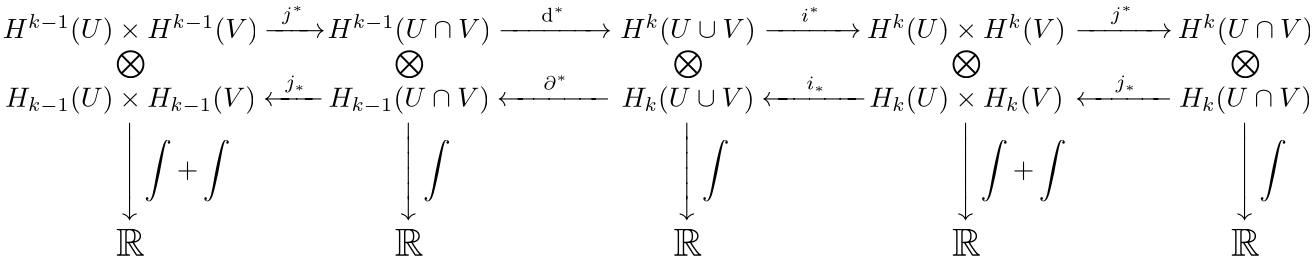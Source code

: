 <?xml version="1.0"?>
<!DOCTYPE ipe SYSTEM "ipe.dtd">
<ipe version="70107" creator="Ipe 7.1.8">
<info created="D:20130413174525" modified="D:20160304172254"/>
<preamble>\usepackage{xypic}
\usepackage{amsmath}
\usepackage{amssymb}</preamble>
<ipestyle name="basic">
<symbol name="arrow/arc(spx)">
<path stroke="sym-stroke" fill="sym-stroke" pen="sym-pen">
0 0 m
-1 0.333 l
-1 -0.333 l
h
</path>
</symbol>
<symbol name="arrow/farc(spx)">
<path stroke="sym-stroke" fill="white" pen="sym-pen">
0 0 m
-1 0.333 l
-1 -0.333 l
h
</path>
</symbol>
<symbol name="mark/circle(sx)" transformations="translations">
<path fill="sym-stroke">
0.6 0 0 0.6 0 0 e
0.4 0 0 0.4 0 0 e
</path>
</symbol>
<symbol name="mark/disk(sx)" transformations="translations">
<path fill="sym-stroke">
0.6 0 0 0.6 0 0 e
</path>
</symbol>
<symbol name="mark/fdisk(sfx)" transformations="translations">
<group>
<path fill="sym-fill">
0.5 0 0 0.5 0 0 e
</path>
<path fill="sym-stroke" fillrule="eofill">
0.6 0 0 0.6 0 0 e
0.4 0 0 0.4 0 0 e
</path>
</group>
</symbol>
<symbol name="mark/box(sx)" transformations="translations">
<path fill="sym-stroke" fillrule="eofill">
-0.6 -0.6 m
0.6 -0.6 l
0.6 0.6 l
-0.6 0.6 l
h
-0.4 -0.4 m
0.4 -0.4 l
0.4 0.4 l
-0.4 0.4 l
h
</path>
</symbol>
<symbol name="mark/square(sx)" transformations="translations">
<path fill="sym-stroke">
-0.6 -0.6 m
0.6 -0.6 l
0.6 0.6 l
-0.6 0.6 l
h
</path>
</symbol>
<symbol name="mark/fsquare(sfx)" transformations="translations">
<group>
<path fill="sym-fill">
-0.5 -0.5 m
0.5 -0.5 l
0.5 0.5 l
-0.5 0.5 l
h
</path>
<path fill="sym-stroke" fillrule="eofill">
-0.6 -0.6 m
0.6 -0.6 l
0.6 0.6 l
-0.6 0.6 l
h
-0.4 -0.4 m
0.4 -0.4 l
0.4 0.4 l
-0.4 0.4 l
h
</path>
</group>
</symbol>
<symbol name="mark/cross(sx)" transformations="translations">
<group>
<path fill="sym-stroke">
-0.43 -0.57 m
0.57 0.43 l
0.43 0.57 l
-0.57 -0.43 l
h
</path>
<path fill="sym-stroke">
-0.43 0.57 m
0.57 -0.43 l
0.43 -0.57 l
-0.57 0.43 l
h
</path>
</group>
</symbol>
<symbol name="arrow/fnormal(spx)">
<path stroke="sym-stroke" fill="white" pen="sym-pen">
0 0 m
-1 0.333 l
-1 -0.333 l
h
</path>
</symbol>
<symbol name="arrow/pointed(spx)">
<path stroke="sym-stroke" fill="sym-stroke" pen="sym-pen">
0 0 m
-1 0.333 l
-0.8 0 l
-1 -0.333 l
h
</path>
</symbol>
<symbol name="arrow/fpointed(spx)">
<path stroke="sym-stroke" fill="white" pen="sym-pen">
0 0 m
-1 0.333 l
-0.8 0 l
-1 -0.333 l
h
</path>
</symbol>
<symbol name="arrow/linear(spx)">
<path stroke="sym-stroke" pen="sym-pen">
-1 0.333 m
0 0 l
-1 -0.333 l
</path>
</symbol>
<symbol name="arrow/fdouble(spx)">
<path stroke="sym-stroke" fill="white" pen="sym-pen">
0 0 m
-1 0.333 l
-1 -0.333 l
h
-1 0 m
-2 0.333 l
-2 -0.333 l
h
</path>
</symbol>
<symbol name="arrow/double(spx)">
<path stroke="sym-stroke" fill="sym-stroke" pen="sym-pen">
0 0 m
-1 0.333 l
-1 -0.333 l
h
-1 0 m
-2 0.333 l
-2 -0.333 l
h
</path>
</symbol>
<pen name="heavier" value="0.8"/>
<pen name="fat" value="1.2"/>
<pen name="ultrafat" value="2"/>
<symbolsize name="large" value="5"/>
<symbolsize name="small" value="2"/>
<symbolsize name="tiny" value="1.1"/>
<arrowsize name="large" value="10"/>
<arrowsize name="small" value="5"/>
<arrowsize name="tiny" value="3"/>
<color name="red" value="1 0 0"/>
<color name="green" value="0 1 0"/>
<color name="blue" value="0 0 1"/>
<color name="yellow" value="1 1 0"/>
<color name="orange" value="1 0.647 0"/>
<color name="gold" value="1 0.843 0"/>
<color name="purple" value="0.627 0.125 0.941"/>
<color name="gray" value="0.745"/>
<color name="brown" value="0.647 0.165 0.165"/>
<color name="navy" value="0 0 0.502"/>
<color name="pink" value="1 0.753 0.796"/>
<color name="seagreen" value="0.18 0.545 0.341"/>
<color name="turquoise" value="0.251 0.878 0.816"/>
<color name="violet" value="0.933 0.51 0.933"/>
<color name="darkblue" value="0 0 0.545"/>
<color name="darkcyan" value="0 0.545 0.545"/>
<color name="darkgray" value="0.663"/>
<color name="darkgreen" value="0 0.392 0"/>
<color name="darkmagenta" value="0.545 0 0.545"/>
<color name="darkorange" value="1 0.549 0"/>
<color name="darkred" value="0.545 0 0"/>
<color name="lightblue" value="0.678 0.847 0.902"/>
<color name="lightcyan" value="0.878 1 1"/>
<color name="lightgray" value="0.827"/>
<color name="lightgreen" value="0.565 0.933 0.565"/>
<color name="lightyellow" value="1 1 0.878"/>
<dashstyle name="dashed" value="[4] 0"/>
<dashstyle name="dotted" value="[1 3] 0"/>
<dashstyle name="dash dotted" value="[4 2 1 2] 0"/>
<dashstyle name="dash dot dotted" value="[4 2 1 2 1 2] 0"/>
<textsize name="large" value="\large"/>
<textsize name="small" value="\small"/>
<textsize name="tiny" value="\tiny"/>
<textsize name="Large" value="\Large"/>
<textsize name="LARGE" value="\LARGE"/>
<textsize name="huge" value="\huge"/>
<textsize name="Huge" value="\Huge"/>
<textsize name="footnote" value="\footnotesize"/>
<textstyle name="center" begin="\begin{center}" end="\end{center}"/>
<textstyle name="itemize" begin="\begin{itemize}" end="\end{itemize}"/>
<textstyle name="item" begin="\begin{itemize}\item{}" end="\end{itemize}"/>
<gridsize name="4 pts" value="4"/>
<gridsize name="8 pts (~3 mm)" value="8"/>
<gridsize name="16 pts (~6 mm)" value="16"/>
<gridsize name="32 pts (~12 mm)" value="32"/>
<gridsize name="10 pts (~3.5 mm)" value="10"/>
<gridsize name="20 pts (~7 mm)" value="20"/>
<gridsize name="14 pts (~5 mm)" value="14"/>
<gridsize name="28 pts (~10 mm)" value="28"/>
<gridsize name="56 pts (~20 mm)" value="56"/>
<anglesize name="90 deg" value="90"/>
<anglesize name="60 deg" value="60"/>
<anglesize name="45 deg" value="45"/>
<anglesize name="30 deg" value="30"/>
<anglesize name="22.5 deg" value="22.5"/>
<tiling name="falling" angle="-60" step="4" width="1"/>
<tiling name="rising" angle="30" step="4" width="1"/>
</ipestyle>
<page>
<layer name="alpha"/>
<view layers="alpha" active="alpha"/>
<text layer="alpha" matrix="1 0 0 1 -0.404789 -2.85845" transformations="translations" pos="136.467 768.888" stroke="black" type="label" width="22.133" height="12.43" depth="7.28" valign="baseline">$\xrightarrow[\phantom{aaia}]{j^*}$</text>
<text matrix="1 0 0 1 83.9202 -2.85845" transformations="translations" pos="136.467 768.888" stroke="black" type="label" width="40.921" height="11.962" depth="6.98" valign="baseline">$\xrightarrow[\phantom{aaaaaaaa}]{\mathrm{d}^*}$</text>
<text matrix="1 0 0 1 179.559 -2.85845" transformations="translations" pos="136.467 768.888" stroke="black" type="label" width="35.097" height="11.959" depth="7.28" valign="baseline">$\xrightarrow[\phantom{aaaaaai}]{i^*}$</text>
<text matrix="1 0 0 1 291.556 -2.85845" transformations="translations" pos="136.467 768.888" stroke="black" type="label" width="35.097" height="12.43" depth="7.28" valign="baseline">$\xrightarrow[\phantom{aaaaaai}]{j^*}$</text>
<text matrix="1 0 0 1 -0.712934 -27.4106" transformations="translations" pos="136.467 768.888" stroke="black" type="label" width="21.946" height="11.72" depth="7.28" valign="baseline">$\xleftarrow[\phantom{aiiii}]{j_*}$</text>
<text matrix="1 0 0 1 83.4545 -27.4106" transformations="translations" pos="136.467 768.888" stroke="black" type="label" width="40.921" height="11.962" depth="6.98" valign="baseline">$\xleftarrow[\phantom{aaaaaaaa}]{\partial^*}$</text>
<text matrix="1 0 0 1 178.68 -27.4106" transformations="translations" pos="136.467 768.888" stroke="black" type="label" width="37.916" height="11.36" depth="7.28" valign="baseline">$\xleftarrow[\phantom{aaaaaaii}]{i_*}$</text>
<text matrix="1 0 0 1 291.646 -27.4106" transformations="translations" pos="136.467 768.888" stroke="black" type="label" width="35.097" height="11.72" depth="7.28" valign="baseline">$\xleftarrow[\phantom{aaaaaai}]{j_*}$</text>
<group>
<text matrix="0 -1 1 0 -683.602 872.594" pos="136.467 768.888" stroke="black" type="label" width="36.6" height="12.432" depth="6.98" valign="baseline">$\xrightarrow[\phantom{aaaaaaa}]{\phantom{j^*}}$</text>
<text matrix="1 0 0 1 -45.2592 8.79379" transformations="translations" pos="87.2872 757.001" stroke="black" type="label" width="91.969" height="8.459" depth="2.49" valign="baseline">$H^{k-1}(U)\times H^{k-1}(V)$</text>
<text matrix="1 0 0 1 -6.38766 1.11587" transformations="translations" pos="88.8652 752.793" stroke="black" type="label" width="11.07" height="7.473" depth="2.49" valign="baseline">$\bigotimes$</text>
<text matrix="1 0 0 1 -51.2876 -0.184165" transformations="translations" pos="94.1251 741.221" stroke="black" type="label" width="90.35" height="7.473" depth="2.49" valign="baseline">$H_{k-1}(U)\times H_{k-1}(V)$</text>
<text matrix="1 0 0 1 -11.2931 -53.8582" transformations="translations" pos="94.1251 741.221" stroke="black" type="label" width="10.361" height="9.883" depth="0" valign="baseline" size="Large">$\mathbb{R}$</text>
<text matrix="1 0 0 1 -1.13509 -25.633" transformations="translations" pos="94.1251 741.221" stroke="black" type="label" width="30.995" height="13.559" depth="8.58" valign="baseline">$\displaystyle\int+\int$</text>
</group>
<group matrix="1 0 0 1 -13.3337 0">
<text matrix="1 0 0 1 84.9461 8.79379" transformations="translations" pos="87.2872 757.001" stroke="black" type="label" width="58.923" height="8.459" depth="2.49" valign="baseline">$H^{k-1}(U\cap V)$</text>
<text matrix="1 0 0 1 107.295 1.11587" transformations="translations" pos="88.8652 752.793" stroke="black" type="label" width="11.07" height="7.473" depth="2.49" valign="baseline">$\bigotimes$</text>
<text matrix="1 0 0 1 78.5136 -0.184165" transformations="translations" pos="94.1251 741.221" stroke="black" type="label" width="58.113" height="7.473" depth="2.49" valign="baseline">$H_{k-1}(U\cap V)$</text>
<text matrix="0 -1 1 0 -569.92 872.594" pos="136.467 768.888" stroke="black" type="label" width="36.6" height="12.432" depth="6.98" valign="baseline">$\xrightarrow[\phantom{aaaaaaa}]{\phantom{j^*}}$</text>
<text matrix="1 0 0 1 102.389 -53.8582" transformations="translations" pos="94.1251 741.221" stroke="black" type="label" width="10.361" height="9.883" depth="0" valign="baseline" size="Large">$\mathbb{R}$</text>
<text matrix="1 0 0 1 112.546 -25.633" transformations="translations" pos="94.1251 741.221" stroke="black" type="label" width="9.963" height="13.559" depth="8.58" valign="baseline">$\displaystyle\int$</text>
</group>
<group matrix="1 0 0 1 -26.6669 0">
<text matrix="1 0 0 1 203.727 8.79379" transformations="translations" pos="87.2872 757.001" stroke="black" type="label" width="48.725" height="8.459" depth="2.49" valign="baseline">$H^k(U\cup V)$</text>
<text matrix="1 0 0 1 220.977 1.11587" transformations="translations" pos="88.8652 752.793" stroke="black" type="label" width="11.07" height="7.473" depth="2.49" valign="baseline">$\bigotimes$</text>
<text matrix="1 0 0 1 197.295 -0.184165" transformations="translations" pos="94.1251 741.221" stroke="black" type="label" width="47.915" height="7.473" depth="2.49" valign="baseline">$H_k(U\cup V)$</text>
<text matrix="0 -1 1 0 -456.263 872.594" pos="136.467 768.888" stroke="black" type="label" width="36.6" height="12.432" depth="6.98" valign="baseline">$\xrightarrow[\phantom{aaaaaaa}]{\phantom{j^*}}$</text>
<text matrix="1 0 0 1 216.072 -53.8582" transformations="translations" pos="94.1251 741.221" stroke="black" type="label" width="10.361" height="9.883" depth="0" valign="baseline" size="Large">$\mathbb{R}$</text>
<text matrix="1 0 0 1 226.21 -25.633" transformations="translations" pos="94.1251 741.221" stroke="black" type="label" width="9.963" height="13.559" depth="8.58" valign="baseline">$\displaystyle\int$</text>
</group>
<group matrix="1 0 0 1 -40.1317 0">
<text matrix="0 -1 1 0 -342.492 872.594" pos="136.467 768.888" stroke="black" type="label" width="36.6" height="12.432" depth="6.98" valign="baseline">$\xrightarrow[\phantom{aaaaaaa}]{\phantom{j^*}}$</text>
<text matrix="1 0 0 1 305.986 8.79379" transformations="translations" pos="87.2872 757.001" stroke="black" type="label" width="71.573" height="8.459" depth="2.49" valign="baseline">$H^k(U)\times H^k(V)$</text>
<text matrix="1 0 0 1 334.659 1.11587" transformations="translations" pos="88.8652 752.793" stroke="black" type="label" width="11.07" height="7.473" depth="2.49" valign="baseline">$\bigotimes$</text>
<text matrix="1 0 0 1 299.957 -0.184165" transformations="translations" pos="94.1251 741.221" stroke="black" type="label" width="69.954" height="7.473" depth="2.49" valign="baseline">$H_k(U)\times H_k(V)$</text>
<text matrix="1 0 0 1 329.754 -53.8582" transformations="translations" pos="94.1251 741.221" stroke="black" type="label" width="10.361" height="9.883" depth="0" valign="baseline" size="Large">$\mathbb{R}$</text>
<text matrix="1 0 0 1 339.987 -25.633" transformations="translations" pos="94.1251 741.221" stroke="black" type="label" width="30.995" height="13.559" depth="8.58" valign="baseline">$\displaystyle\int+\int$</text>
</group>
<group matrix="1 0 0 1 -53.3356 0">
<text matrix="1 0 0 1 431.093 8.79379" transformations="translations" pos="87.2872 757.001" stroke="black" type="label" width="48.725" height="8.459" depth="2.49" valign="baseline">$H^k(U\cap V)$</text>
<text matrix="1 0 0 1 448.342 1.11587" transformations="translations" pos="88.8652 752.793" stroke="black" type="label" width="11.07" height="7.473" depth="2.49" valign="baseline">$\bigotimes$</text>
<text matrix="1 0 0 1 424.66 -0.184165" transformations="translations" pos="94.1251 741.221" stroke="black" type="label" width="47.915" height="7.473" depth="2.49" valign="baseline">$H_k(U\cap V)$</text>
<text matrix="0 -1 1 0 -228.871 872.594" pos="136.467 768.888" stroke="black" type="label" width="36.6" height="12.432" depth="6.98" valign="baseline">$\xrightarrow[\phantom{aaaaaaa}]{\phantom{j^*}}$</text>
<text matrix="1 0 0 1 443.437 -53.8582" transformations="translations" pos="94.1251 741.221" stroke="black" type="label" width="10.361" height="9.883" depth="0" valign="baseline" size="Large">$\mathbb{R}$</text>
<text matrix="1 0 0 1 453.569 -25.633" transformations="translations" pos="94.1251 741.221" stroke="black" type="label" width="9.963" height="13.559" depth="8.58" valign="baseline">$\displaystyle\int$</text>
</group>
</page>
</ipe>
